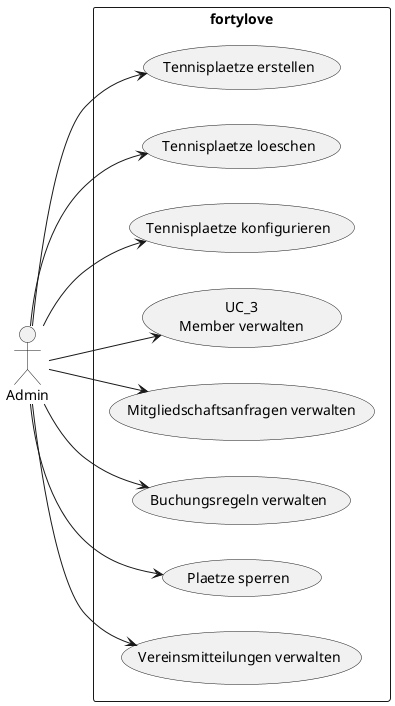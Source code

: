 @startuml
left to right direction
actor "Admin" as Actor
rectangle fortylove {
    Actor --> (Tennisplaetze erstellen)
    Actor --> (Tennisplaetze loeschen)
    Actor --> (Tennisplaetze konfigurieren)
    Actor --> (UC_3\nMember verwalten)
    Actor --> (Mitgliedschaftsanfragen verwalten)
    Actor --> (Buchungsregeln verwalten)
    Actor --> (Plaetze sperren)
    Actor --> (Vereinsmitteilungen verwalten)
}

@enduml

